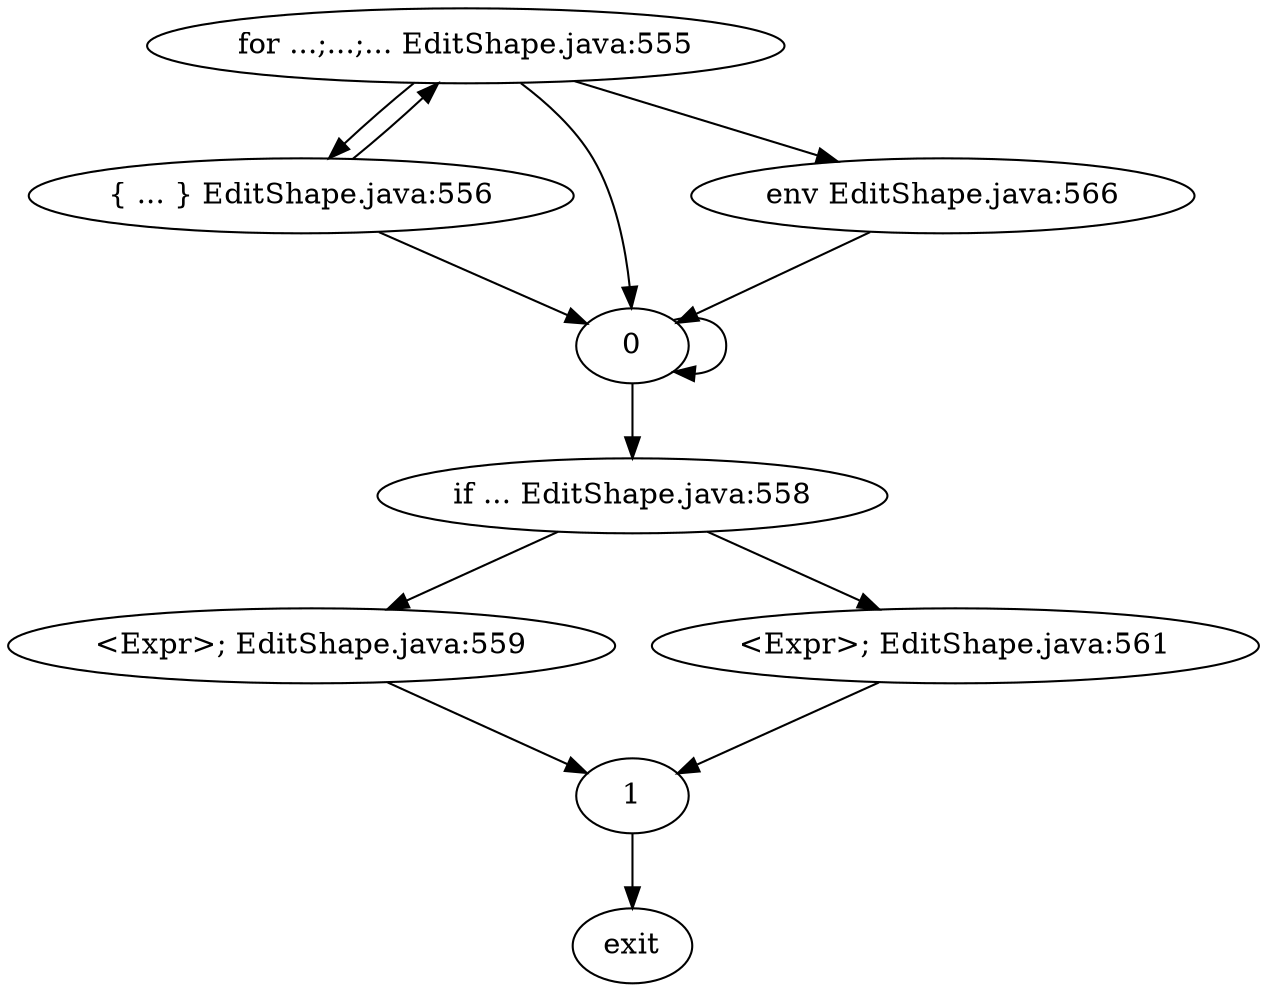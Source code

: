 strict digraph {"for ...;...;... EditShape.java:555" -> "{ ... } EditShape.java:556"
-> "0"
"for ...;...;... EditShape.java:555" -> "env EditShape.java:566"
-> "0"
"{ ... } EditShape.java:556" -> "for ...;...;... EditShape.java:555"
-> "0"

-> "0"
->
"if ... EditShape.java:558" -> "<Expr>; EditShape.java:559"
-> "1"
"if ... EditShape.java:558" -> "<Expr>; EditShape.java:561"
-> "1"
->
exit
}